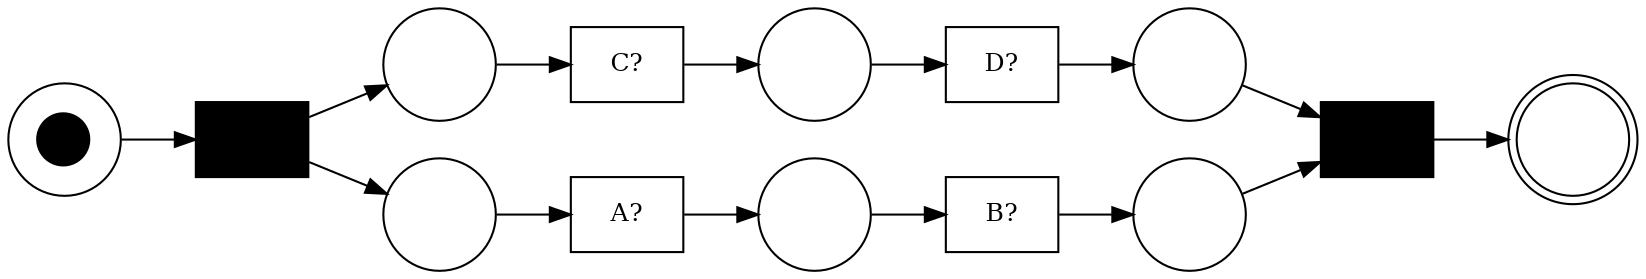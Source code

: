 digraph "imdf_net_1671897054.5475252" {
	graph [bgcolor=white rankdir=LR]
	node [shape=box]
	5070266192 [label="" fillcolor=black fontsize=12 style=filled]
	5070766992 [label="" fillcolor=black fontsize=12 style=filled]
	5070767568 [label="C?" fontsize=12]
	5070767312 [label="D?" fontsize=12]
	5070768016 [label="A?" fontsize=12]
	5070672912 [label="B?" fontsize=12]
	5070443088 [label=<&#9679;> fixedsize=true fontsize=34 shape=circle width=0.75]
	5070767632 [label="" fixedsize=true shape=circle width=0.75]
	5070766928 [label="" fixedsize=true shape=circle width=0.75]
	5070767504 [label="" fixedsize=true shape=circle width=0.75]
	5070767824 [label="" fixedsize=true shape=circle width=0.75]
	5070770128 [label="" fixedsize=true shape=circle width=0.75]
	5070768528 [label="" fixedsize=true shape=circle width=0.75]
	5070443024 [label="" fixedsize=true fontsize=32 shape=doublecircle width=0.75]
	5070672912 -> 5070768528 [arrowhead=normal fontsize=12]
	5070767312 -> 5070767504 [arrowhead=normal fontsize=12]
	5070767568 -> 5070767824 [arrowhead=normal fontsize=12]
	5070768016 -> 5070767632 [arrowhead=normal fontsize=12]
	5070767632 -> 5070672912 [arrowhead=normal fontsize=12]
	5070766928 -> 5070767568 [arrowhead=normal fontsize=12]
	5070767504 -> 5070766992 [arrowhead=normal fontsize=12]
	5070767824 -> 5070767312 [arrowhead=normal fontsize=12]
	5070770128 -> 5070768016 [arrowhead=normal fontsize=12]
	5070768528 -> 5070766992 [arrowhead=normal fontsize=12]
	5070443088 -> 5070266192 [arrowhead=normal fontsize=12]
	5070766992 -> 5070443024 [arrowhead=normal fontsize=12]
	5070266192 -> 5070766928 [arrowhead=normal fontsize=12]
	5070266192 -> 5070770128 [arrowhead=normal fontsize=12]
	overlap=false
}
